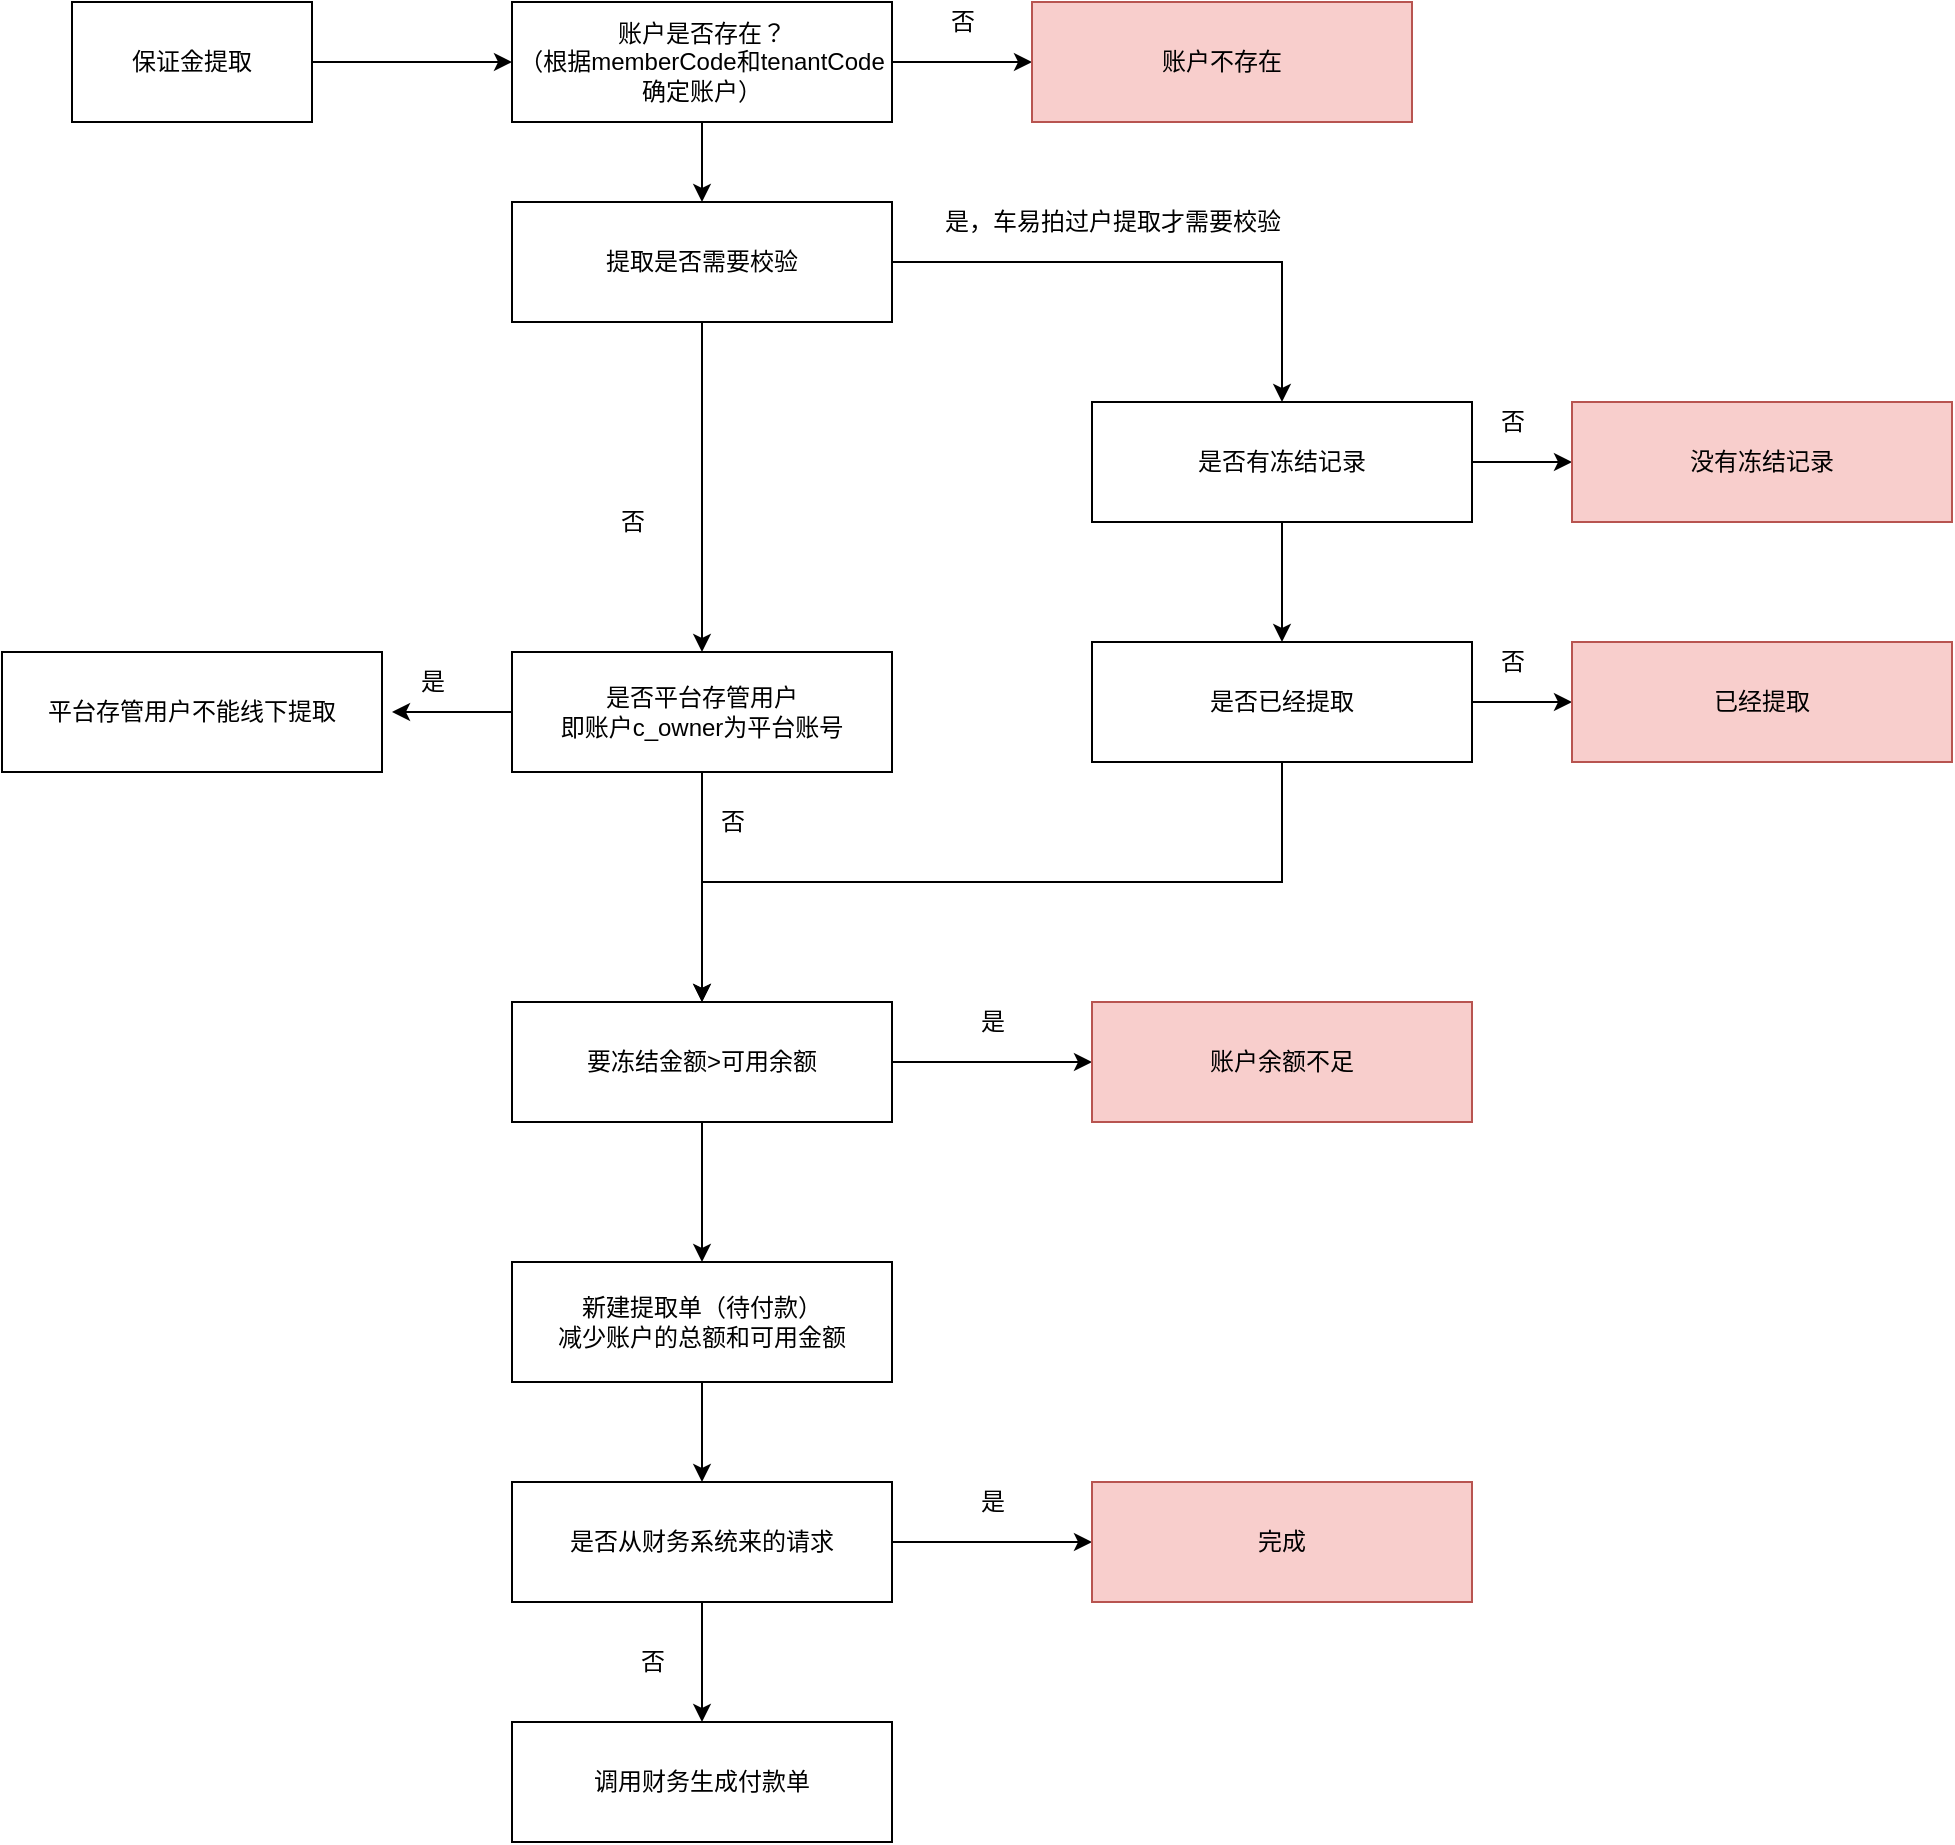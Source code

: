 <mxfile version="15.5.6" type="github">
  <diagram id="bLJaHfbl721Ww7uJsVYT" name="Page-1">
    <mxGraphModel dx="2253" dy="771" grid="1" gridSize="10" guides="1" tooltips="1" connect="1" arrows="1" fold="1" page="1" pageScale="1" pageWidth="827" pageHeight="1169" math="0" shadow="0">
      <root>
        <mxCell id="0" />
        <mxCell id="1" parent="0" />
        <mxCell id="wY0N__HVCsHfZeHSBFwi-47" style="edgeStyle=orthogonalEdgeStyle;rounded=0;orthogonalLoop=1;jettySize=auto;html=1;exitX=1;exitY=0.5;exitDx=0;exitDy=0;entryX=0;entryY=0.5;entryDx=0;entryDy=0;" edge="1" parent="1" source="wY0N__HVCsHfZeHSBFwi-1" target="wY0N__HVCsHfZeHSBFwi-2">
          <mxGeometry relative="1" as="geometry" />
        </mxCell>
        <mxCell id="wY0N__HVCsHfZeHSBFwi-1" value="保证金提取" style="rounded=0;whiteSpace=wrap;html=1;" vertex="1" parent="1">
          <mxGeometry x="20" y="200" width="120" height="60" as="geometry" />
        </mxCell>
        <mxCell id="wY0N__HVCsHfZeHSBFwi-4" style="edgeStyle=orthogonalEdgeStyle;rounded=0;orthogonalLoop=1;jettySize=auto;html=1;exitX=1;exitY=0.5;exitDx=0;exitDy=0;entryX=0;entryY=0.5;entryDx=0;entryDy=0;" edge="1" parent="1" source="wY0N__HVCsHfZeHSBFwi-2" target="wY0N__HVCsHfZeHSBFwi-3">
          <mxGeometry relative="1" as="geometry" />
        </mxCell>
        <mxCell id="wY0N__HVCsHfZeHSBFwi-48" style="edgeStyle=orthogonalEdgeStyle;rounded=0;orthogonalLoop=1;jettySize=auto;html=1;exitX=0.5;exitY=1;exitDx=0;exitDy=0;entryX=0.5;entryY=0;entryDx=0;entryDy=0;" edge="1" parent="1" source="wY0N__HVCsHfZeHSBFwi-2" target="wY0N__HVCsHfZeHSBFwi-6">
          <mxGeometry relative="1" as="geometry" />
        </mxCell>
        <mxCell id="wY0N__HVCsHfZeHSBFwi-2" value="账户是否存在？&lt;br&gt;（根据memberCode和tenantCode&lt;br&gt;确定账户）" style="rounded=0;whiteSpace=wrap;html=1;" vertex="1" parent="1">
          <mxGeometry x="240" y="200" width="190" height="60" as="geometry" />
        </mxCell>
        <mxCell id="wY0N__HVCsHfZeHSBFwi-3" value="账户不存在" style="rounded=0;whiteSpace=wrap;html=1;fillColor=#f8cecc;strokeColor=#b85450;" vertex="1" parent="1">
          <mxGeometry x="500" y="200" width="190" height="60" as="geometry" />
        </mxCell>
        <mxCell id="wY0N__HVCsHfZeHSBFwi-5" value="否" style="text;html=1;align=center;verticalAlign=middle;resizable=0;points=[];autosize=1;strokeColor=none;fillColor=none;" vertex="1" parent="1">
          <mxGeometry x="450" y="200" width="30" height="20" as="geometry" />
        </mxCell>
        <mxCell id="wY0N__HVCsHfZeHSBFwi-8" style="edgeStyle=orthogonalEdgeStyle;rounded=0;orthogonalLoop=1;jettySize=auto;html=1;exitX=1;exitY=0.5;exitDx=0;exitDy=0;" edge="1" parent="1" source="wY0N__HVCsHfZeHSBFwi-6" target="wY0N__HVCsHfZeHSBFwi-7">
          <mxGeometry relative="1" as="geometry" />
        </mxCell>
        <mxCell id="wY0N__HVCsHfZeHSBFwi-38" style="edgeStyle=orthogonalEdgeStyle;rounded=0;orthogonalLoop=1;jettySize=auto;html=1;entryX=0.5;entryY=0;entryDx=0;entryDy=0;" edge="1" parent="1" source="wY0N__HVCsHfZeHSBFwi-6" target="wY0N__HVCsHfZeHSBFwi-40">
          <mxGeometry relative="1" as="geometry">
            <mxPoint x="335" y="420" as="targetPoint" />
          </mxGeometry>
        </mxCell>
        <mxCell id="wY0N__HVCsHfZeHSBFwi-6" value="提取是否需要校验" style="rounded=0;whiteSpace=wrap;html=1;" vertex="1" parent="1">
          <mxGeometry x="240" y="300" width="190" height="60" as="geometry" />
        </mxCell>
        <mxCell id="wY0N__HVCsHfZeHSBFwi-31" style="edgeStyle=orthogonalEdgeStyle;rounded=0;orthogonalLoop=1;jettySize=auto;html=1;exitX=1;exitY=0.5;exitDx=0;exitDy=0;entryX=0;entryY=0.5;entryDx=0;entryDy=0;" edge="1" parent="1" source="wY0N__HVCsHfZeHSBFwi-7" target="wY0N__HVCsHfZeHSBFwi-29">
          <mxGeometry relative="1" as="geometry" />
        </mxCell>
        <mxCell id="wY0N__HVCsHfZeHSBFwi-33" style="edgeStyle=orthogonalEdgeStyle;rounded=0;orthogonalLoop=1;jettySize=auto;html=1;exitX=0.5;exitY=1;exitDx=0;exitDy=0;entryX=0.5;entryY=0;entryDx=0;entryDy=0;" edge="1" parent="1" source="wY0N__HVCsHfZeHSBFwi-7" target="wY0N__HVCsHfZeHSBFwi-28">
          <mxGeometry relative="1" as="geometry" />
        </mxCell>
        <mxCell id="wY0N__HVCsHfZeHSBFwi-7" value="是否有冻结记录" style="rounded=0;whiteSpace=wrap;html=1;" vertex="1" parent="1">
          <mxGeometry x="530" y="400" width="190" height="60" as="geometry" />
        </mxCell>
        <mxCell id="wY0N__HVCsHfZeHSBFwi-9" value="是，车易拍过户提取才需要校验" style="text;html=1;align=center;verticalAlign=middle;resizable=0;points=[];autosize=1;strokeColor=none;fillColor=none;" vertex="1" parent="1">
          <mxGeometry x="450" y="300" width="180" height="20" as="geometry" />
        </mxCell>
        <mxCell id="wY0N__HVCsHfZeHSBFwi-12" style="edgeStyle=orthogonalEdgeStyle;rounded=0;orthogonalLoop=1;jettySize=auto;html=1;exitX=1;exitY=0.5;exitDx=0;exitDy=0;entryX=0;entryY=0.5;entryDx=0;entryDy=0;" edge="1" parent="1" source="wY0N__HVCsHfZeHSBFwi-10" target="wY0N__HVCsHfZeHSBFwi-11">
          <mxGeometry relative="1" as="geometry" />
        </mxCell>
        <mxCell id="wY0N__HVCsHfZeHSBFwi-27" style="edgeStyle=orthogonalEdgeStyle;rounded=0;orthogonalLoop=1;jettySize=auto;html=1;exitX=0.5;exitY=1;exitDx=0;exitDy=0;entryX=0.5;entryY=0;entryDx=0;entryDy=0;" edge="1" parent="1" source="wY0N__HVCsHfZeHSBFwi-10" target="wY0N__HVCsHfZeHSBFwi-14">
          <mxGeometry relative="1" as="geometry" />
        </mxCell>
        <mxCell id="wY0N__HVCsHfZeHSBFwi-10" value="要冻结金额&amp;gt;可用余额" style="rounded=0;whiteSpace=wrap;html=1;" vertex="1" parent="1">
          <mxGeometry x="240" y="700" width="190" height="60" as="geometry" />
        </mxCell>
        <mxCell id="wY0N__HVCsHfZeHSBFwi-11" value="账户余额不足" style="rounded=0;whiteSpace=wrap;html=1;fillColor=#f8cecc;strokeColor=#b85450;" vertex="1" parent="1">
          <mxGeometry x="530" y="700" width="190" height="60" as="geometry" />
        </mxCell>
        <mxCell id="wY0N__HVCsHfZeHSBFwi-13" value="是" style="text;html=1;align=center;verticalAlign=middle;resizable=0;points=[];autosize=1;strokeColor=none;fillColor=none;" vertex="1" parent="1">
          <mxGeometry x="465" y="700" width="30" height="20" as="geometry" />
        </mxCell>
        <mxCell id="wY0N__HVCsHfZeHSBFwi-26" style="edgeStyle=orthogonalEdgeStyle;rounded=0;orthogonalLoop=1;jettySize=auto;html=1;exitX=0.5;exitY=1;exitDx=0;exitDy=0;entryX=0.5;entryY=0;entryDx=0;entryDy=0;" edge="1" parent="1" source="wY0N__HVCsHfZeHSBFwi-14" target="wY0N__HVCsHfZeHSBFwi-15">
          <mxGeometry relative="1" as="geometry" />
        </mxCell>
        <mxCell id="wY0N__HVCsHfZeHSBFwi-14" value="新建提取单（待付款）&lt;br&gt;减少账户的总额和可用金额" style="rounded=0;whiteSpace=wrap;html=1;" vertex="1" parent="1">
          <mxGeometry x="240" y="830" width="190" height="60" as="geometry" />
        </mxCell>
        <mxCell id="wY0N__HVCsHfZeHSBFwi-21" style="edgeStyle=orthogonalEdgeStyle;rounded=0;orthogonalLoop=1;jettySize=auto;html=1;exitX=1;exitY=0.5;exitDx=0;exitDy=0;entryX=0;entryY=0.5;entryDx=0;entryDy=0;" edge="1" parent="1" source="wY0N__HVCsHfZeHSBFwi-15" target="wY0N__HVCsHfZeHSBFwi-16">
          <mxGeometry relative="1" as="geometry" />
        </mxCell>
        <mxCell id="wY0N__HVCsHfZeHSBFwi-24" value="" style="edgeStyle=orthogonalEdgeStyle;rounded=0;orthogonalLoop=1;jettySize=auto;html=1;" edge="1" parent="1" source="wY0N__HVCsHfZeHSBFwi-15" target="wY0N__HVCsHfZeHSBFwi-23">
          <mxGeometry relative="1" as="geometry" />
        </mxCell>
        <mxCell id="wY0N__HVCsHfZeHSBFwi-15" value="是否从财务系统来的请求" style="rounded=0;whiteSpace=wrap;html=1;" vertex="1" parent="1">
          <mxGeometry x="240" y="940" width="190" height="60" as="geometry" />
        </mxCell>
        <mxCell id="wY0N__HVCsHfZeHSBFwi-16" value="完成" style="rounded=0;whiteSpace=wrap;html=1;fillColor=#f8cecc;strokeColor=#b85450;" vertex="1" parent="1">
          <mxGeometry x="530" y="940" width="190" height="60" as="geometry" />
        </mxCell>
        <mxCell id="wY0N__HVCsHfZeHSBFwi-22" value="是" style="text;html=1;align=center;verticalAlign=middle;resizable=0;points=[];autosize=1;strokeColor=none;fillColor=none;" vertex="1" parent="1">
          <mxGeometry x="465" y="940" width="30" height="20" as="geometry" />
        </mxCell>
        <mxCell id="wY0N__HVCsHfZeHSBFwi-23" value="调用财务生成付款单" style="rounded=0;whiteSpace=wrap;html=1;" vertex="1" parent="1">
          <mxGeometry x="240" y="1060" width="190" height="60" as="geometry" />
        </mxCell>
        <mxCell id="wY0N__HVCsHfZeHSBFwi-25" value="否" style="text;html=1;align=center;verticalAlign=middle;resizable=0;points=[];autosize=1;strokeColor=none;fillColor=none;" vertex="1" parent="1">
          <mxGeometry x="295" y="1020" width="30" height="20" as="geometry" />
        </mxCell>
        <mxCell id="wY0N__HVCsHfZeHSBFwi-32" style="edgeStyle=orthogonalEdgeStyle;rounded=0;orthogonalLoop=1;jettySize=auto;html=1;exitX=1;exitY=0.5;exitDx=0;exitDy=0;entryX=0;entryY=0.5;entryDx=0;entryDy=0;" edge="1" parent="1" source="wY0N__HVCsHfZeHSBFwi-28" target="wY0N__HVCsHfZeHSBFwi-30">
          <mxGeometry relative="1" as="geometry" />
        </mxCell>
        <mxCell id="wY0N__HVCsHfZeHSBFwi-34" style="edgeStyle=orthogonalEdgeStyle;rounded=0;orthogonalLoop=1;jettySize=auto;html=1;exitX=0.5;exitY=1;exitDx=0;exitDy=0;entryX=0.5;entryY=0;entryDx=0;entryDy=0;" edge="1" parent="1" source="wY0N__HVCsHfZeHSBFwi-28" target="wY0N__HVCsHfZeHSBFwi-10">
          <mxGeometry relative="1" as="geometry" />
        </mxCell>
        <mxCell id="wY0N__HVCsHfZeHSBFwi-28" value="是否已经提取" style="rounded=0;whiteSpace=wrap;html=1;" vertex="1" parent="1">
          <mxGeometry x="530" y="520" width="190" height="60" as="geometry" />
        </mxCell>
        <mxCell id="wY0N__HVCsHfZeHSBFwi-29" value="没有冻结记录" style="rounded=0;whiteSpace=wrap;html=1;fillColor=#f8cecc;strokeColor=#b85450;" vertex="1" parent="1">
          <mxGeometry x="770" y="400" width="190" height="60" as="geometry" />
        </mxCell>
        <mxCell id="wY0N__HVCsHfZeHSBFwi-30" value="已经提取" style="rounded=0;whiteSpace=wrap;html=1;fillColor=#f8cecc;strokeColor=#b85450;" vertex="1" parent="1">
          <mxGeometry x="770" y="520" width="190" height="60" as="geometry" />
        </mxCell>
        <mxCell id="wY0N__HVCsHfZeHSBFwi-35" value="否" style="text;html=1;align=center;verticalAlign=middle;resizable=0;points=[];autosize=1;strokeColor=none;fillColor=none;" vertex="1" parent="1">
          <mxGeometry x="725" y="400" width="30" height="20" as="geometry" />
        </mxCell>
        <mxCell id="wY0N__HVCsHfZeHSBFwi-36" value="否" style="text;html=1;align=center;verticalAlign=middle;resizable=0;points=[];autosize=1;strokeColor=none;fillColor=none;" vertex="1" parent="1">
          <mxGeometry x="725" y="520" width="30" height="20" as="geometry" />
        </mxCell>
        <mxCell id="wY0N__HVCsHfZeHSBFwi-39" value="否" style="text;html=1;align=center;verticalAlign=middle;resizable=0;points=[];autosize=1;strokeColor=none;fillColor=none;" vertex="1" parent="1">
          <mxGeometry x="285" y="450" width="30" height="20" as="geometry" />
        </mxCell>
        <mxCell id="wY0N__HVCsHfZeHSBFwi-41" style="edgeStyle=orthogonalEdgeStyle;rounded=0;orthogonalLoop=1;jettySize=auto;html=1;" edge="1" parent="1" source="wY0N__HVCsHfZeHSBFwi-40" target="wY0N__HVCsHfZeHSBFwi-10">
          <mxGeometry relative="1" as="geometry" />
        </mxCell>
        <mxCell id="wY0N__HVCsHfZeHSBFwi-44" style="edgeStyle=orthogonalEdgeStyle;rounded=0;orthogonalLoop=1;jettySize=auto;html=1;exitX=0;exitY=0.5;exitDx=0;exitDy=0;" edge="1" parent="1" source="wY0N__HVCsHfZeHSBFwi-40">
          <mxGeometry relative="1" as="geometry">
            <mxPoint x="180" y="555" as="targetPoint" />
          </mxGeometry>
        </mxCell>
        <mxCell id="wY0N__HVCsHfZeHSBFwi-40" value="是否平台存管用户&lt;br&gt;即账户c_owner为平台账号" style="rounded=0;whiteSpace=wrap;html=1;" vertex="1" parent="1">
          <mxGeometry x="240" y="525" width="190" height="60" as="geometry" />
        </mxCell>
        <mxCell id="wY0N__HVCsHfZeHSBFwi-42" value="否" style="text;html=1;align=center;verticalAlign=middle;resizable=0;points=[];autosize=1;strokeColor=none;fillColor=none;" vertex="1" parent="1">
          <mxGeometry x="335" y="600" width="30" height="20" as="geometry" />
        </mxCell>
        <mxCell id="wY0N__HVCsHfZeHSBFwi-43" value="&lt;pre&gt;平台存管用户不能线下提取&lt;/pre&gt;" style="rounded=0;whiteSpace=wrap;html=1;" vertex="1" parent="1">
          <mxGeometry x="-15" y="525" width="190" height="60" as="geometry" />
        </mxCell>
        <mxCell id="wY0N__HVCsHfZeHSBFwi-45" value="是" style="text;html=1;align=center;verticalAlign=middle;resizable=0;points=[];autosize=1;strokeColor=none;fillColor=none;" vertex="1" parent="1">
          <mxGeometry x="185" y="530" width="30" height="20" as="geometry" />
        </mxCell>
      </root>
    </mxGraphModel>
  </diagram>
</mxfile>
